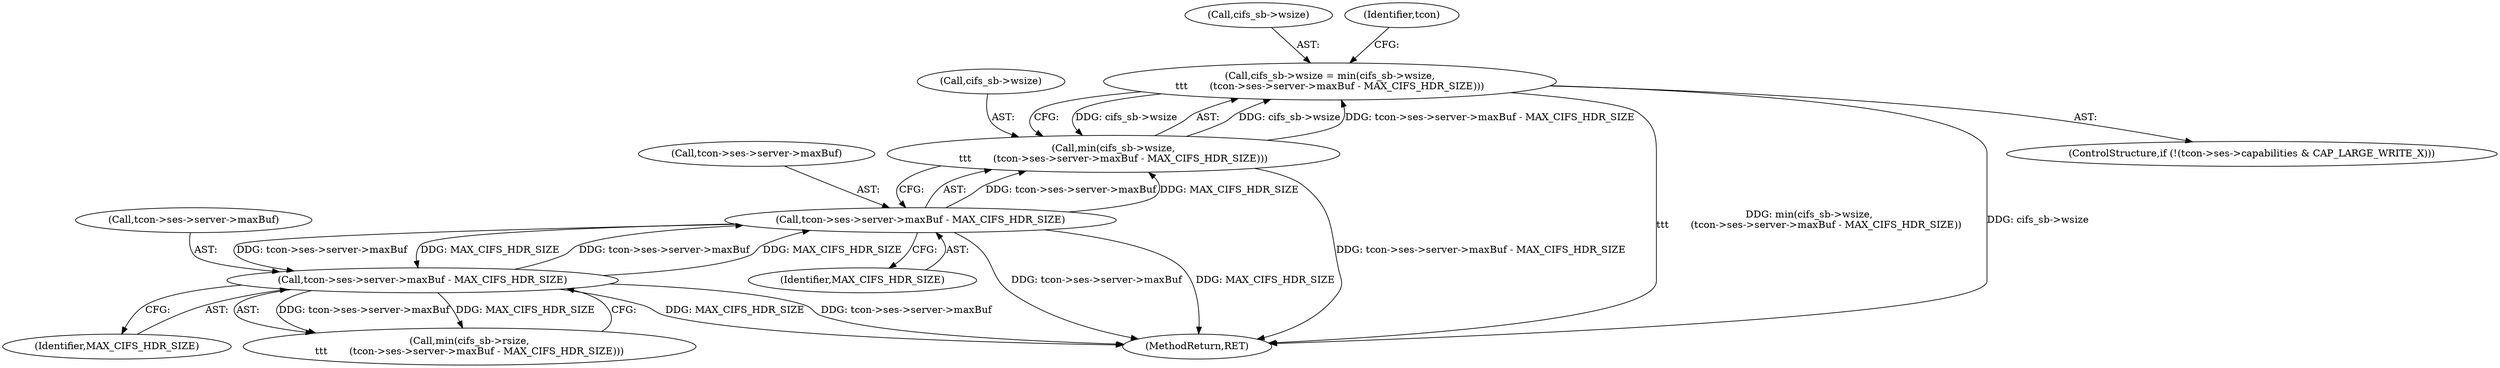 digraph "0_linux_70945643722ffeac779d2529a348f99567fa5c33@integer" {
"1000434" [label="(Call,cifs_sb->wsize = min(cifs_sb->wsize,\n\t\t\t       (tcon->ses->server->maxBuf - MAX_CIFS_HDR_SIZE)))"];
"1000438" [label="(Call,min(cifs_sb->wsize,\n\t\t\t       (tcon->ses->server->maxBuf - MAX_CIFS_HDR_SIZE)))"];
"1000434" [label="(Call,cifs_sb->wsize = min(cifs_sb->wsize,\n\t\t\t       (tcon->ses->server->maxBuf - MAX_CIFS_HDR_SIZE)))"];
"1000442" [label="(Call,tcon->ses->server->maxBuf - MAX_CIFS_HDR_SIZE)"];
"1000468" [label="(Call,tcon->ses->server->maxBuf - MAX_CIFS_HDR_SIZE)"];
"1000442" [label="(Call,tcon->ses->server->maxBuf - MAX_CIFS_HDR_SIZE)"];
"1000438" [label="(Call,min(cifs_sb->wsize,\n\t\t\t       (tcon->ses->server->maxBuf - MAX_CIFS_HDR_SIZE)))"];
"1000443" [label="(Call,tcon->ses->server->maxBuf)"];
"1000439" [label="(Call,cifs_sb->wsize)"];
"1000476" [label="(Identifier,MAX_CIFS_HDR_SIZE)"];
"1000450" [label="(Identifier,MAX_CIFS_HDR_SIZE)"];
"1000469" [label="(Call,tcon->ses->server->maxBuf)"];
"1000464" [label="(Call,min(cifs_sb->rsize,\n\t\t\t       (tcon->ses->server->maxBuf - MAX_CIFS_HDR_SIZE)))"];
"1000767" [label="(MethodReturn,RET)"];
"1000468" [label="(Call,tcon->ses->server->maxBuf - MAX_CIFS_HDR_SIZE)"];
"1000434" [label="(Call,cifs_sb->wsize = min(cifs_sb->wsize,\n\t\t\t       (tcon->ses->server->maxBuf - MAX_CIFS_HDR_SIZE)))"];
"1000435" [label="(Call,cifs_sb->wsize)"];
"1000425" [label="(ControlStructure,if (!(tcon->ses->capabilities & CAP_LARGE_WRITE_X)))"];
"1000456" [label="(Identifier,tcon)"];
"1000434" -> "1000425"  [label="AST: "];
"1000434" -> "1000438"  [label="CFG: "];
"1000435" -> "1000434"  [label="AST: "];
"1000438" -> "1000434"  [label="AST: "];
"1000456" -> "1000434"  [label="CFG: "];
"1000434" -> "1000767"  [label="DDG: min(cifs_sb->wsize,\n\t\t\t       (tcon->ses->server->maxBuf - MAX_CIFS_HDR_SIZE))"];
"1000434" -> "1000767"  [label="DDG: cifs_sb->wsize"];
"1000438" -> "1000434"  [label="DDG: cifs_sb->wsize"];
"1000438" -> "1000434"  [label="DDG: tcon->ses->server->maxBuf - MAX_CIFS_HDR_SIZE"];
"1000434" -> "1000438"  [label="DDG: cifs_sb->wsize"];
"1000438" -> "1000442"  [label="CFG: "];
"1000439" -> "1000438"  [label="AST: "];
"1000442" -> "1000438"  [label="AST: "];
"1000438" -> "1000767"  [label="DDG: tcon->ses->server->maxBuf - MAX_CIFS_HDR_SIZE"];
"1000442" -> "1000438"  [label="DDG: tcon->ses->server->maxBuf"];
"1000442" -> "1000438"  [label="DDG: MAX_CIFS_HDR_SIZE"];
"1000442" -> "1000450"  [label="CFG: "];
"1000443" -> "1000442"  [label="AST: "];
"1000450" -> "1000442"  [label="AST: "];
"1000442" -> "1000767"  [label="DDG: tcon->ses->server->maxBuf"];
"1000442" -> "1000767"  [label="DDG: MAX_CIFS_HDR_SIZE"];
"1000468" -> "1000442"  [label="DDG: tcon->ses->server->maxBuf"];
"1000468" -> "1000442"  [label="DDG: MAX_CIFS_HDR_SIZE"];
"1000442" -> "1000468"  [label="DDG: tcon->ses->server->maxBuf"];
"1000442" -> "1000468"  [label="DDG: MAX_CIFS_HDR_SIZE"];
"1000468" -> "1000464"  [label="AST: "];
"1000468" -> "1000476"  [label="CFG: "];
"1000469" -> "1000468"  [label="AST: "];
"1000476" -> "1000468"  [label="AST: "];
"1000464" -> "1000468"  [label="CFG: "];
"1000468" -> "1000767"  [label="DDG: MAX_CIFS_HDR_SIZE"];
"1000468" -> "1000767"  [label="DDG: tcon->ses->server->maxBuf"];
"1000468" -> "1000464"  [label="DDG: tcon->ses->server->maxBuf"];
"1000468" -> "1000464"  [label="DDG: MAX_CIFS_HDR_SIZE"];
}
